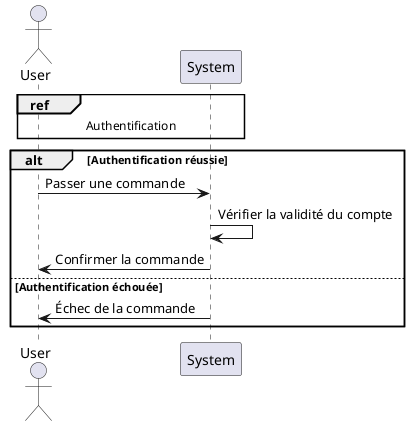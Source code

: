 @startuml

actor User
participant "System" as System

ref over User, System : Authentification

alt Authentification réussie
    User -> System : Passer une commande
    System -> System : Vérifier la validité du compte
    System -> User : Confirmer la commande
else Authentification échouée
    System -> User : Échec de la commande
end

@enduml
